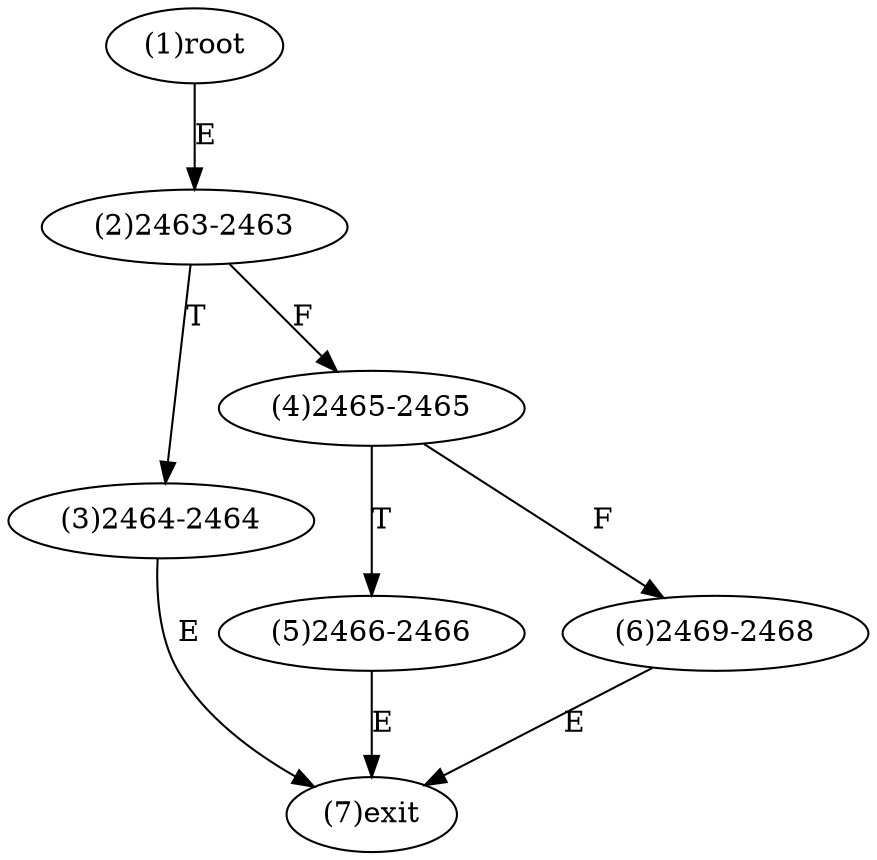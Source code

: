 digraph "" { 
1[ label="(1)root"];
2[ label="(2)2463-2463"];
3[ label="(3)2464-2464"];
4[ label="(4)2465-2465"];
5[ label="(5)2466-2466"];
6[ label="(6)2469-2468"];
7[ label="(7)exit"];
1->2[ label="E"];
2->4[ label="F"];
2->3[ label="T"];
3->7[ label="E"];
4->6[ label="F"];
4->5[ label="T"];
5->7[ label="E"];
6->7[ label="E"];
}